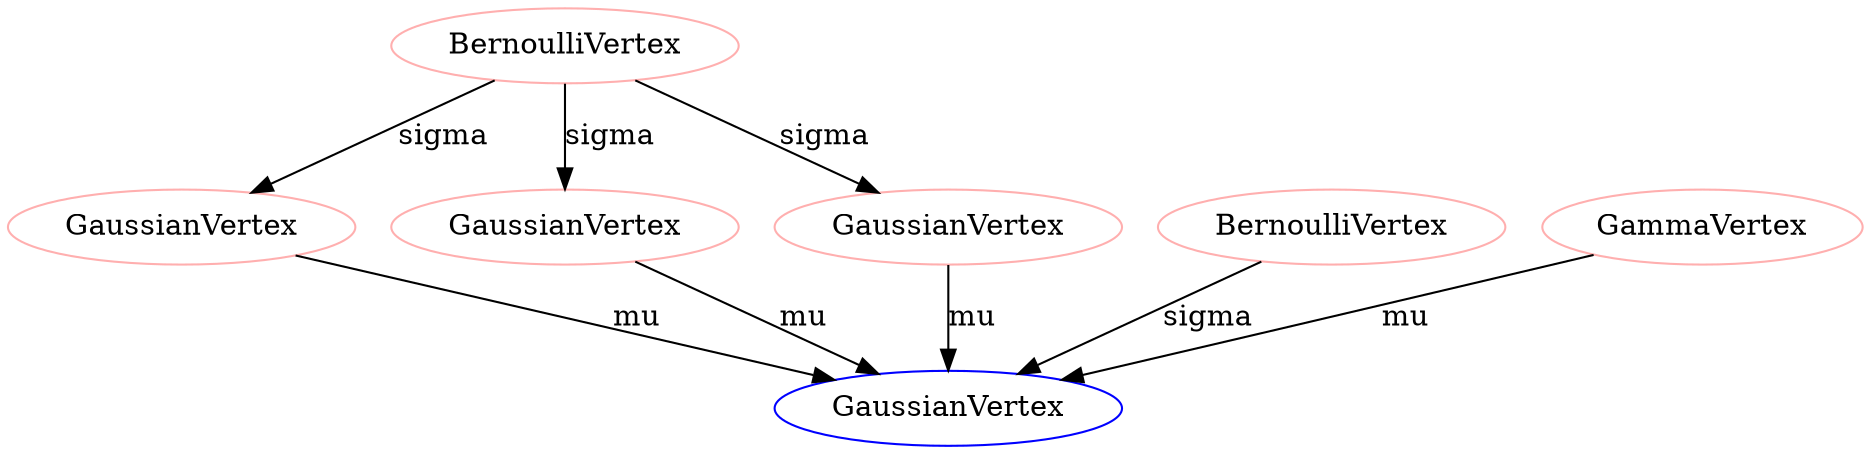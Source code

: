 digraph BayesianNetwork {
    1 [color="#FFAFAF",label="BernoulliVertex"]
    7 [color="#FFAFAF",label="BernoulliVertex"]
    15 [color="#FFAFAF",label="GammaVertex"]
    17 [color="#FFAFAF",label="GaussianVertex"]
    20 [color="#FFAFAF",label="GaussianVertex"]
    23 [color="#FFAFAF",label="GaussianVertex"]
    31 [color="#0000FF",label="GaussianVertex"]
    20 -> 31 [label="mu"]
    15 -> 31 [label="mu"]
    1 -> 17 [label="sigma"]
    1 -> 20 [label="sigma"]
    7 -> 31 [label="sigma"]
    17 -> 31 [label="mu"]
    23 -> 31 [label="mu"]
    1 -> 23 [label="sigma"]
}